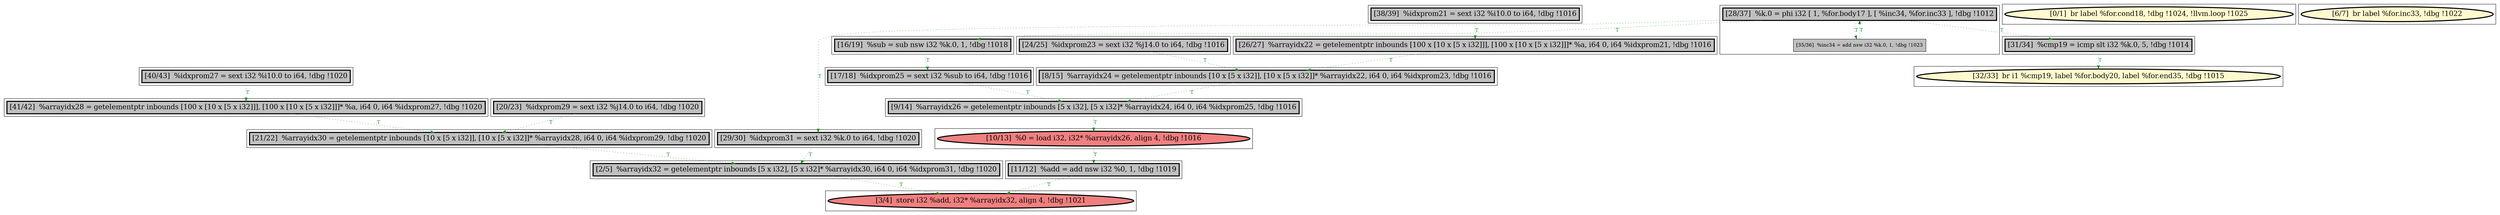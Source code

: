 
digraph G {



node583->node591 [style=dotted,color=forestgreen,label="T",fontcolor=forestgreen ]
node586->node589 [style=dotted,color=forestgreen,label="T",fontcolor=forestgreen ]
node585->node586 [style=dotted,color=forestgreen,label="T",fontcolor=forestgreen ]
node589->node575 [style=dotted,color=forestgreen,label="T",fontcolor=forestgreen ]
node588->node593 [style=dotted,color=forestgreen,label="T",fontcolor=forestgreen ]
node579->node595 [style=dotted,color=forestgreen,label="T",fontcolor=forestgreen ]
node576->node582 [style=dotted,color=forestgreen,label="T",fontcolor=forestgreen ]
node594->node575 [style=dotted,color=forestgreen,label="T",fontcolor=forestgreen ]
node595->node590 [style=dotted,color=forestgreen,label="T",fontcolor=forestgreen ]
node584->node587 [style=dotted,color=forestgreen,label="T",fontcolor=forestgreen ]
node587->node594 [style=dotted,color=forestgreen,label="T",fontcolor=forestgreen ]
node586->node588 [style=dotted,color=forestgreen,label="T",fontcolor=forestgreen ]
node577->node594 [style=dotted,color=forestgreen,label="T",fontcolor=forestgreen ]
node590->node576 [style=dotted,color=forestgreen,label="T",fontcolor=forestgreen ]
node592->node581 [style=dotted,color=forestgreen,label="T",fontcolor=forestgreen ]
node578->node579 [style=dotted,color=forestgreen,label="T",fontcolor=forestgreen ]
node591->node581 [style=dotted,color=forestgreen,label="T",fontcolor=forestgreen ]
node575->node582 [style=dotted,color=forestgreen,label="T",fontcolor=forestgreen ]
node581->node595 [style=dotted,color=forestgreen,label="T",fontcolor=forestgreen ]
node586->node578 [style=dotted,color=forestgreen,label="T",fontcolor=forestgreen ]
node586->node585 [style=dotted,color=forestgreen,label="T",fontcolor=forestgreen ]


subgraph cluster20 {


node595 [penwidth=3.0,fontsize=20,fillcolor=grey,label="[9/14]  %arrayidx26 = getelementptr inbounds [5 x i32], [5 x i32]* %arrayidx24, i64 0, i64 %idxprom25, !dbg !1016",shape=rectangle,style=filled ]



}

subgraph cluster18 {


node593 [penwidth=3.0,fontsize=20,fillcolor=lemonchiffon,label="[32/33]  br i1 %cmp19, label %for.body20, label %for.end35, !dbg !1015",shape=ellipse,style=filled ]



}

subgraph cluster16 {


node591 [penwidth=3.0,fontsize=20,fillcolor=grey,label="[26/27]  %arrayidx22 = getelementptr inbounds [100 x [10 x [5 x i32]]], [100 x [10 x [5 x i32]]]* %a, i64 0, i64 %idxprom21, !dbg !1016",shape=rectangle,style=filled ]



}

subgraph cluster17 {


node592 [penwidth=3.0,fontsize=20,fillcolor=grey,label="[24/25]  %idxprom23 = sext i32 %j14.0 to i64, !dbg !1016",shape=rectangle,style=filled ]



}

subgraph cluster4 {


node578 [penwidth=3.0,fontsize=20,fillcolor=grey,label="[16/19]  %sub = sub nsw i32 %k.0, 1, !dbg !1018",shape=rectangle,style=filled ]



}

subgraph cluster3 {


node577 [penwidth=3.0,fontsize=20,fillcolor=grey,label="[20/23]  %idxprom29 = sext i32 %j14.0 to i64, !dbg !1020",shape=rectangle,style=filled ]



}

subgraph cluster2 {


node576 [penwidth=3.0,fontsize=20,fillcolor=grey,label="[11/12]  %add = add nsw i32 %0, 1, !dbg !1019",shape=rectangle,style=filled ]



}

subgraph cluster1 {


node575 [penwidth=3.0,fontsize=20,fillcolor=grey,label="[2/5]  %arrayidx32 = getelementptr inbounds [5 x i32], [5 x i32]* %arrayidx30, i64 0, i64 %idxprom31, !dbg !1020",shape=rectangle,style=filled ]



}

subgraph cluster12 {


node587 [penwidth=3.0,fontsize=20,fillcolor=grey,label="[41/42]  %arrayidx28 = getelementptr inbounds [100 x [10 x [5 x i32]]], [100 x [10 x [5 x i32]]]* %a, i64 0, i64 %idxprom27, !dbg !1020",shape=rectangle,style=filled ]



}

subgraph cluster5 {


node579 [penwidth=3.0,fontsize=20,fillcolor=grey,label="[17/18]  %idxprom25 = sext i32 %sub to i64, !dbg !1016",shape=rectangle,style=filled ]



}

subgraph cluster0 {


node574 [penwidth=3.0,fontsize=20,fillcolor=lemonchiffon,label="[0/1]  br label %for.cond18, !dbg !1024, !llvm.loop !1025",shape=ellipse,style=filled ]



}

subgraph cluster6 {


node580 [penwidth=3.0,fontsize=20,fillcolor=lemonchiffon,label="[6/7]  br label %for.inc33, !dbg !1022",shape=ellipse,style=filled ]



}

subgraph cluster14 {


node589 [penwidth=3.0,fontsize=20,fillcolor=grey,label="[29/30]  %idxprom31 = sext i32 %k.0 to i64, !dbg !1020",shape=rectangle,style=filled ]



}

subgraph cluster7 {


node581 [penwidth=3.0,fontsize=20,fillcolor=grey,label="[8/15]  %arrayidx24 = getelementptr inbounds [10 x [5 x i32]], [10 x [5 x i32]]* %arrayidx22, i64 0, i64 %idxprom23, !dbg !1016",shape=rectangle,style=filled ]



}

subgraph cluster8 {


node582 [penwidth=3.0,fontsize=20,fillcolor=lightcoral,label="[3/4]  store i32 %add, i32* %arrayidx32, align 4, !dbg !1021",shape=ellipse,style=filled ]



}

subgraph cluster9 {


node583 [penwidth=3.0,fontsize=20,fillcolor=grey,label="[38/39]  %idxprom21 = sext i32 %i10.0 to i64, !dbg !1016",shape=rectangle,style=filled ]



}

subgraph cluster19 {


node594 [penwidth=3.0,fontsize=20,fillcolor=grey,label="[21/22]  %arrayidx30 = getelementptr inbounds [10 x [5 x i32]], [10 x [5 x i32]]* %arrayidx28, i64 0, i64 %idxprom29, !dbg !1020",shape=rectangle,style=filled ]



}

subgraph cluster10 {


node584 [penwidth=3.0,fontsize=20,fillcolor=grey,label="[40/43]  %idxprom27 = sext i32 %i10.0 to i64, !dbg !1020",shape=rectangle,style=filled ]



}

subgraph cluster11 {


node586 [penwidth=3.0,fontsize=20,fillcolor=grey,label="[28/37]  %k.0 = phi i32 [ 1, %for.body17 ], [ %inc34, %for.inc33 ], !dbg !1012",shape=rectangle,style=filled ]
node585 [fillcolor=grey,label="[35/36]  %inc34 = add nsw i32 %k.0, 1, !dbg !1023",shape=rectangle,style=filled ]



}

subgraph cluster13 {


node588 [penwidth=3.0,fontsize=20,fillcolor=grey,label="[31/34]  %cmp19 = icmp slt i32 %k.0, 5, !dbg !1014",shape=rectangle,style=filled ]



}

subgraph cluster15 {


node590 [penwidth=3.0,fontsize=20,fillcolor=lightcoral,label="[10/13]  %0 = load i32, i32* %arrayidx26, align 4, !dbg !1016",shape=ellipse,style=filled ]



}

}
